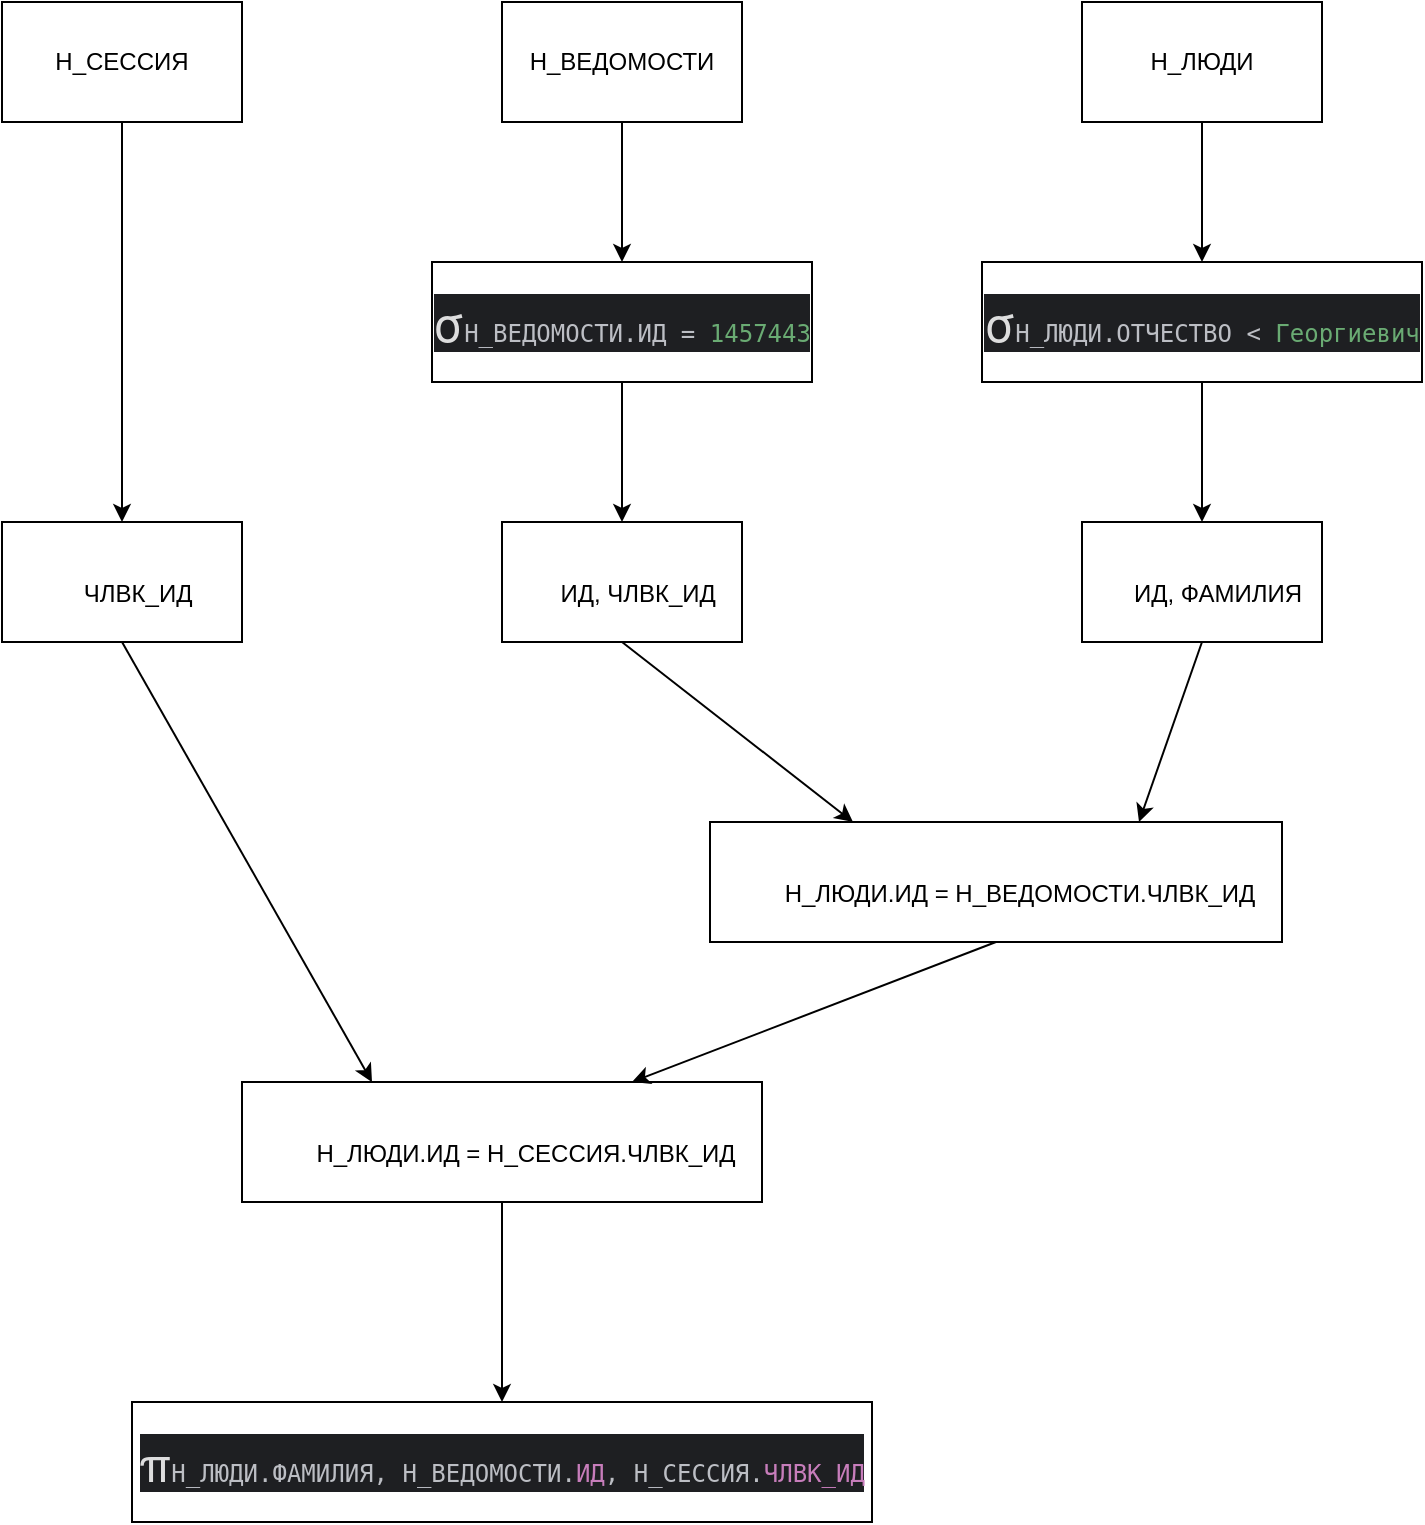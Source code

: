 <mxfile version="24.2.5" type="device">
  <diagram name="Страница — 1" id="0BmRW5xpMnafi9pSrdfQ">
    <mxGraphModel dx="1530" dy="800" grid="1" gridSize="10" guides="1" tooltips="1" connect="1" arrows="1" fold="1" page="1" pageScale="1" pageWidth="827" pageHeight="1169" math="0" shadow="0">
      <root>
        <mxCell id="0" />
        <mxCell id="1" parent="0" />
        <mxCell id="-3GT2P_HzhQ8ttdtiOca-1" value="Н_СЕССИЯ" style="rounded=0;whiteSpace=wrap;html=1;" parent="1" vertex="1">
          <mxGeometry x="60" y="80" width="120" height="60" as="geometry" />
        </mxCell>
        <mxCell id="-3GT2P_HzhQ8ttdtiOca-2" value="Н_ЛЮДИ" style="rounded=0;whiteSpace=wrap;html=1;" parent="1" vertex="1">
          <mxGeometry x="600" y="80" width="120" height="60" as="geometry" />
        </mxCell>
        <mxCell id="-3GT2P_HzhQ8ttdtiOca-3" value="Н_ВЕДОМОСТИ" style="rounded=0;whiteSpace=wrap;html=1;" parent="1" vertex="1">
          <mxGeometry x="310" y="80" width="120" height="60" as="geometry" />
        </mxCell>
        <mxCell id="-3GT2P_HzhQ8ttdtiOca-4" value="&lt;div style=&quot;background-color:#1e1f22;color:#bcbec4&quot;&gt;&lt;pre style=&quot;font-family:&#39;JetBrains Mono&#39;,monospace;font-size:9,8pt;&quot;&gt;&lt;span style=&quot;color: rgba(255, 255, 255, 0.85); font-family: &amp;quot;Helvetica Neue&amp;quot;; text-align: start; white-space: normal;&quot;&gt;&lt;font style=&quot;font-size: 24px;&quot;&gt;σ&lt;/font&gt;&lt;/span&gt;Н_ЛЮДИ.ОТЧЕСТВО &amp;lt; &lt;span style=&quot;color:#6aab73;&quot;&gt;Георгиевич&lt;/span&gt;&lt;/pre&gt;&lt;/div&gt;" style="rounded=0;whiteSpace=wrap;html=1;" parent="1" vertex="1">
          <mxGeometry x="550" y="210" width="220" height="60" as="geometry" />
        </mxCell>
        <mxCell id="-3GT2P_HzhQ8ttdtiOca-5" value="" style="endArrow=classic;html=1;rounded=0;exitX=0.5;exitY=1;exitDx=0;exitDy=0;entryX=0.5;entryY=0;entryDx=0;entryDy=0;" parent="1" source="-3GT2P_HzhQ8ttdtiOca-2" target="-3GT2P_HzhQ8ttdtiOca-4" edge="1">
          <mxGeometry width="50" height="50" relative="1" as="geometry">
            <mxPoint x="390" y="360" as="sourcePoint" />
            <mxPoint x="440" y="310" as="targetPoint" />
          </mxGeometry>
        </mxCell>
        <mxCell id="-3GT2P_HzhQ8ttdtiOca-6" value="&lt;div style=&quot;background-color:#1e1f22;color:#bcbec4&quot;&gt;&lt;pre style=&quot;font-family:&#39;JetBrains Mono&#39;,monospace;font-size:9,8pt;&quot;&gt;&lt;span style=&quot;color: rgba(255, 255, 255, 0.85); font-family: &amp;quot;Helvetica Neue&amp;quot;; text-align: start; white-space: normal;&quot;&gt;&lt;font style=&quot;font-size: 24px;&quot;&gt;σ&lt;/font&gt;&lt;/span&gt;Н_ВЕДОМОСТИ.ИД = &lt;span style=&quot;color:#6aab73;&quot;&gt;1457443&lt;/span&gt;&lt;/pre&gt;&lt;/div&gt;" style="rounded=0;whiteSpace=wrap;html=1;" parent="1" vertex="1">
          <mxGeometry x="275" y="210" width="190" height="60" as="geometry" />
        </mxCell>
        <mxCell id="-3GT2P_HzhQ8ttdtiOca-7" value="" style="endArrow=classic;html=1;rounded=0;exitX=0.5;exitY=1;exitDx=0;exitDy=0;entryX=0.5;entryY=0;entryDx=0;entryDy=0;" parent="1" source="-3GT2P_HzhQ8ttdtiOca-3" target="-3GT2P_HzhQ8ttdtiOca-6" edge="1">
          <mxGeometry width="50" height="50" relative="1" as="geometry">
            <mxPoint x="390" y="360" as="sourcePoint" />
            <mxPoint x="440" y="310" as="targetPoint" />
          </mxGeometry>
        </mxCell>
        <mxCell id="-3GT2P_HzhQ8ttdtiOca-8" value="&lt;span style=&quot;color: rgba(255, 255, 255, 0.85); font-family: &amp;quot;Helvetica Neue&amp;quot;; text-align: start; background-color: initial;&quot;&gt;&lt;font style=&quot;font-size: 24px;&quot;&gt;π&lt;/font&gt;&lt;/span&gt;ЧЛВК_ИД" style="rounded=0;whiteSpace=wrap;html=1;" parent="1" vertex="1">
          <mxGeometry x="60" y="340" width="120" height="60" as="geometry" />
        </mxCell>
        <mxCell id="-3GT2P_HzhQ8ttdtiOca-9" value="&lt;span style=&quot;color: rgba(255, 255, 255, 0.85); font-family: &amp;quot;Helvetica Neue&amp;quot;; text-align: start; background-color: initial;&quot;&gt;&lt;font style=&quot;font-size: 24px;&quot;&gt;π&lt;/font&gt;&lt;/span&gt;ИД, ЧЛВК_ИД" style="rounded=0;whiteSpace=wrap;html=1;" parent="1" vertex="1">
          <mxGeometry x="310" y="340" width="120" height="60" as="geometry" />
        </mxCell>
        <mxCell id="-3GT2P_HzhQ8ttdtiOca-10" value="" style="endArrow=classic;html=1;rounded=0;exitX=0.5;exitY=1;exitDx=0;exitDy=0;entryX=0.5;entryY=0;entryDx=0;entryDy=0;" parent="1" source="-3GT2P_HzhQ8ttdtiOca-1" target="-3GT2P_HzhQ8ttdtiOca-8" edge="1">
          <mxGeometry width="50" height="50" relative="1" as="geometry">
            <mxPoint x="390" y="360" as="sourcePoint" />
            <mxPoint x="440" y="310" as="targetPoint" />
          </mxGeometry>
        </mxCell>
        <mxCell id="-3GT2P_HzhQ8ttdtiOca-11" value="" style="endArrow=classic;html=1;rounded=0;exitX=0.5;exitY=1;exitDx=0;exitDy=0;entryX=0.5;entryY=0;entryDx=0;entryDy=0;" parent="1" source="-3GT2P_HzhQ8ttdtiOca-6" target="-3GT2P_HzhQ8ttdtiOca-9" edge="1">
          <mxGeometry width="50" height="50" relative="1" as="geometry">
            <mxPoint x="390" y="360" as="sourcePoint" />
            <mxPoint x="440" y="310" as="targetPoint" />
          </mxGeometry>
        </mxCell>
        <mxCell id="-3GT2P_HzhQ8ttdtiOca-12" value="&lt;span style=&quot;color: rgba(255, 255, 255, 0.85); font-family: &amp;quot;Helvetica Neue&amp;quot;; text-align: start; background-color: initial;&quot;&gt;&lt;font style=&quot;font-size: 24px;&quot;&gt;π&lt;/font&gt;&lt;/span&gt;ИД, ФАМИЛИЯ" style="rounded=0;whiteSpace=wrap;html=1;" parent="1" vertex="1">
          <mxGeometry x="600" y="340" width="120" height="60" as="geometry" />
        </mxCell>
        <mxCell id="-3GT2P_HzhQ8ttdtiOca-13" value="" style="endArrow=classic;html=1;rounded=0;exitX=0.5;exitY=1;exitDx=0;exitDy=0;entryX=0.5;entryY=0;entryDx=0;entryDy=0;" parent="1" source="-3GT2P_HzhQ8ttdtiOca-4" target="-3GT2P_HzhQ8ttdtiOca-12" edge="1">
          <mxGeometry width="50" height="50" relative="1" as="geometry">
            <mxPoint x="390" y="360" as="sourcePoint" />
            <mxPoint x="440" y="310" as="targetPoint" />
          </mxGeometry>
        </mxCell>
        <mxCell id="-3GT2P_HzhQ8ttdtiOca-14" value="&lt;span style=&quot;color: rgba(255, 255, 255, 0.85); font-family: &amp;quot;Helvetica Neue&amp;quot;; text-align: start; background-color: initial;&quot;&gt;&lt;font style=&quot;font-size: 24px;&quot;&gt;⋈&lt;/font&gt;&lt;/span&gt;Н_ЛЮДИ.ИД = Н_ВЕДОМОСТИ.ЧЛВК_ИД" style="rounded=0;whiteSpace=wrap;html=1;" parent="1" vertex="1">
          <mxGeometry x="414" y="490" width="286" height="60" as="geometry" />
        </mxCell>
        <mxCell id="-3GT2P_HzhQ8ttdtiOca-15" value="" style="endArrow=classic;html=1;rounded=0;exitX=0.5;exitY=1;exitDx=0;exitDy=0;entryX=0.25;entryY=0;entryDx=0;entryDy=0;" parent="1" source="-3GT2P_HzhQ8ttdtiOca-9" target="-3GT2P_HzhQ8ttdtiOca-14" edge="1">
          <mxGeometry width="50" height="50" relative="1" as="geometry">
            <mxPoint x="390" y="500" as="sourcePoint" />
            <mxPoint x="440" y="450" as="targetPoint" />
          </mxGeometry>
        </mxCell>
        <mxCell id="-3GT2P_HzhQ8ttdtiOca-16" value="" style="endArrow=classic;html=1;rounded=0;exitX=0.5;exitY=1;exitDx=0;exitDy=0;entryX=0.75;entryY=0;entryDx=0;entryDy=0;" parent="1" source="-3GT2P_HzhQ8ttdtiOca-12" target="-3GT2P_HzhQ8ttdtiOca-14" edge="1">
          <mxGeometry width="50" height="50" relative="1" as="geometry">
            <mxPoint x="390" y="500" as="sourcePoint" />
            <mxPoint x="440" y="450" as="targetPoint" />
          </mxGeometry>
        </mxCell>
        <mxCell id="-3GT2P_HzhQ8ttdtiOca-17" value="&lt;span style=&quot;color: rgba(255, 255, 255, 0.85); font-family: &amp;quot;Helvetica Neue&amp;quot;; text-align: start; background-color: initial;&quot;&gt;&lt;font style=&quot;font-size: 24px;&quot;&gt;⋈&lt;/font&gt;&lt;/span&gt;Н_ЛЮДИ.ИД = Н_СЕССИЯ.ЧЛВК_ИД" style="rounded=0;whiteSpace=wrap;html=1;" parent="1" vertex="1">
          <mxGeometry x="180" y="620" width="260" height="60" as="geometry" />
        </mxCell>
        <mxCell id="-3GT2P_HzhQ8ttdtiOca-18" value="" style="endArrow=classic;html=1;rounded=0;exitX=0.5;exitY=1;exitDx=0;exitDy=0;entryX=0.25;entryY=0;entryDx=0;entryDy=0;" parent="1" source="-3GT2P_HzhQ8ttdtiOca-8" target="-3GT2P_HzhQ8ttdtiOca-17" edge="1">
          <mxGeometry width="50" height="50" relative="1" as="geometry">
            <mxPoint x="390" y="500" as="sourcePoint" />
            <mxPoint x="440" y="450" as="targetPoint" />
          </mxGeometry>
        </mxCell>
        <mxCell id="-3GT2P_HzhQ8ttdtiOca-19" value="" style="endArrow=classic;html=1;rounded=0;exitX=0.5;exitY=1;exitDx=0;exitDy=0;entryX=0.75;entryY=0;entryDx=0;entryDy=0;" parent="1" source="-3GT2P_HzhQ8ttdtiOca-14" target="-3GT2P_HzhQ8ttdtiOca-17" edge="1">
          <mxGeometry width="50" height="50" relative="1" as="geometry">
            <mxPoint x="390" y="500" as="sourcePoint" />
            <mxPoint x="440" y="450" as="targetPoint" />
          </mxGeometry>
        </mxCell>
        <mxCell id="-3GT2P_HzhQ8ttdtiOca-20" value="&lt;div style=&quot;background-color:#1e1f22;color:#bcbec4&quot;&gt;&lt;pre style=&quot;font-family:&#39;JetBrains Mono&#39;,monospace;font-size:9,8pt;&quot;&gt;&lt;span style=&quot;color: rgba(255, 255, 255, 0.85); font-family: &amp;quot;Helvetica Neue&amp;quot;; text-align: start; white-space: normal;&quot;&gt;&lt;font style=&quot;font-size: 24px;&quot;&gt;π&lt;/font&gt;&lt;/span&gt;Н_ЛЮДИ.ФАМИЛИЯ, Н_ВЕДОМОСТИ.&lt;span style=&quot;color:#c77dbb;&quot;&gt;ИД&lt;/span&gt;, Н_СЕССИЯ.&lt;span style=&quot;color:#c77dbb;&quot;&gt;ЧЛВК_ИД&lt;/span&gt;&lt;/pre&gt;&lt;/div&gt;" style="rounded=0;whiteSpace=wrap;html=1;" parent="1" vertex="1">
          <mxGeometry x="125" y="780" width="370" height="60" as="geometry" />
        </mxCell>
        <mxCell id="-3GT2P_HzhQ8ttdtiOca-21" value="" style="endArrow=classic;html=1;rounded=0;exitX=0.5;exitY=1;exitDx=0;exitDy=0;entryX=0.5;entryY=0;entryDx=0;entryDy=0;" parent="1" source="-3GT2P_HzhQ8ttdtiOca-17" target="-3GT2P_HzhQ8ttdtiOca-20" edge="1">
          <mxGeometry width="50" height="50" relative="1" as="geometry">
            <mxPoint x="390" y="740" as="sourcePoint" />
            <mxPoint x="440" y="690" as="targetPoint" />
          </mxGeometry>
        </mxCell>
      </root>
    </mxGraphModel>
  </diagram>
</mxfile>
